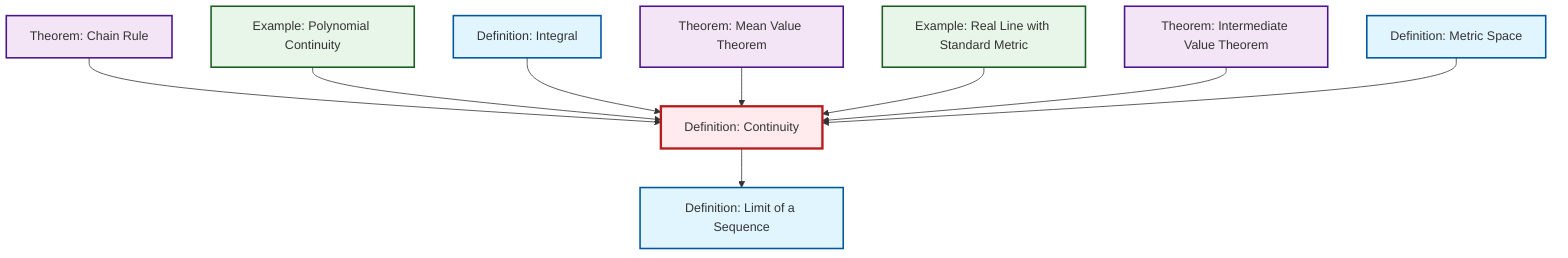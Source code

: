 graph TD
    classDef definition fill:#e1f5fe,stroke:#01579b,stroke-width:2px
    classDef theorem fill:#f3e5f5,stroke:#4a148c,stroke-width:2px
    classDef axiom fill:#fff3e0,stroke:#e65100,stroke-width:2px
    classDef example fill:#e8f5e9,stroke:#1b5e20,stroke-width:2px
    classDef current fill:#ffebee,stroke:#b71c1c,stroke-width:3px
    thm-intermediate-value["Theorem: Intermediate Value Theorem"]:::theorem
    def-metric-space["Definition: Metric Space"]:::definition
    ex-real-line-metric["Example: Real Line with Standard Metric"]:::example
    thm-chain-rule["Theorem: Chain Rule"]:::theorem
    thm-mean-value["Theorem: Mean Value Theorem"]:::theorem
    def-continuity["Definition: Continuity"]:::definition
    def-limit["Definition: Limit of a Sequence"]:::definition
    def-integral["Definition: Integral"]:::definition
    ex-polynomial-continuity["Example: Polynomial Continuity"]:::example
    thm-chain-rule --> def-continuity
    ex-polynomial-continuity --> def-continuity
    def-integral --> def-continuity
    thm-mean-value --> def-continuity
    ex-real-line-metric --> def-continuity
    thm-intermediate-value --> def-continuity
    def-continuity --> def-limit
    def-metric-space --> def-continuity
    class def-continuity current